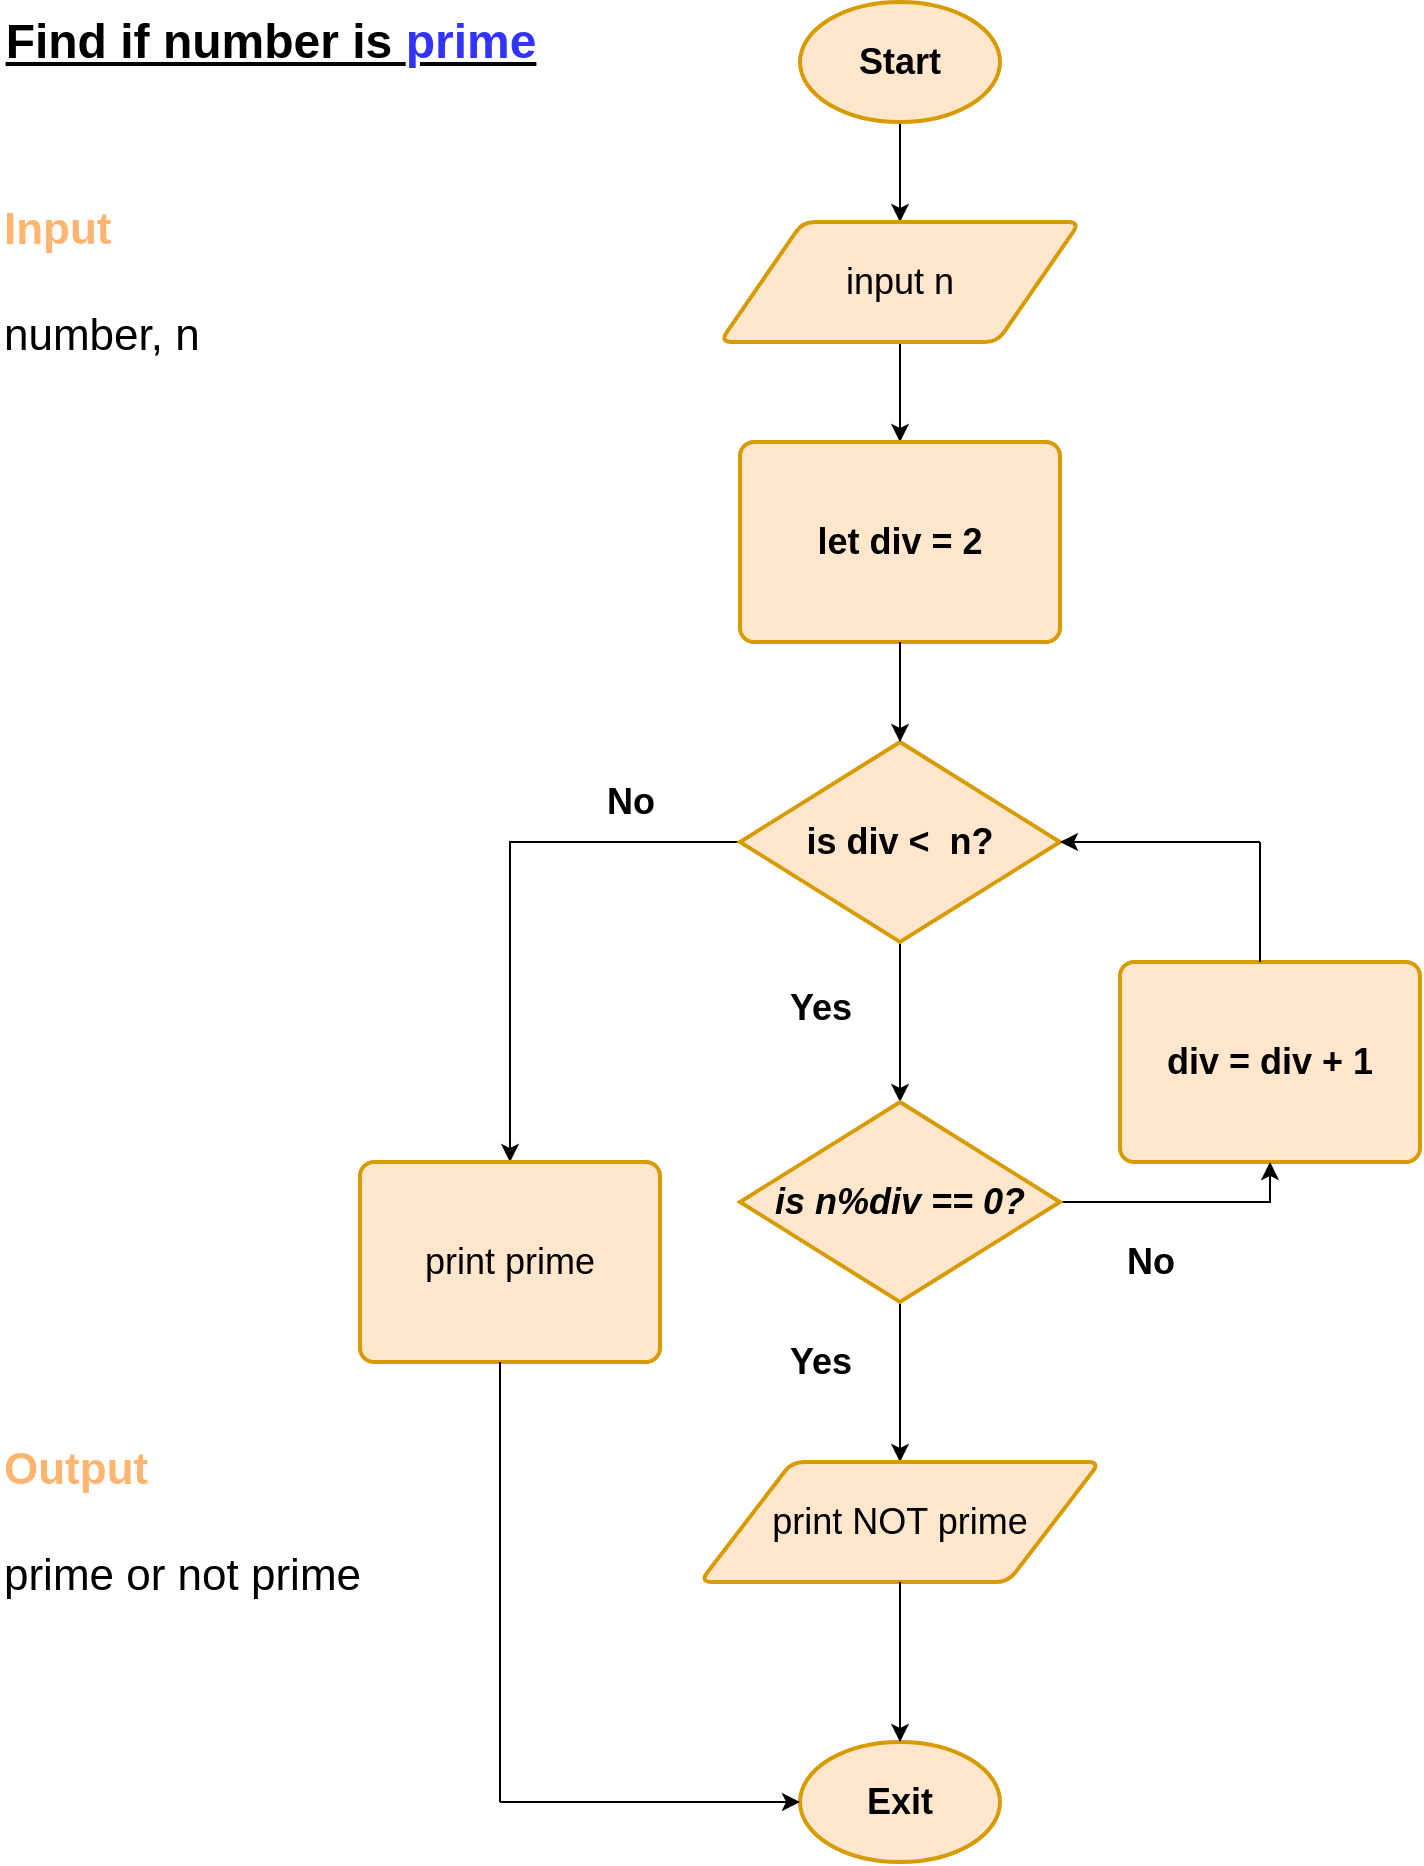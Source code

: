 <mxfile version="26.0.16">
  <diagram name="Page-1" id="TaMnGlr9pbOIGpODQGju">
    <mxGraphModel dx="1434" dy="884" grid="1" gridSize="10" guides="1" tooltips="1" connect="1" arrows="1" fold="1" page="1" pageScale="1" pageWidth="850" pageHeight="1100" math="0" shadow="0">
      <root>
        <mxCell id="0" />
        <mxCell id="1" parent="0" />
        <mxCell id="oIqqZ9csi47e3ND0LsDS-12" style="edgeStyle=orthogonalEdgeStyle;rounded=0;orthogonalLoop=1;jettySize=auto;html=1;entryX=0.5;entryY=0;entryDx=0;entryDy=0;fontSize=18;fillColor=#ffe6cc;strokeColor=default;" edge="1" parent="1" source="oIqqZ9csi47e3ND0LsDS-1" target="oIqqZ9csi47e3ND0LsDS-3">
          <mxGeometry relative="1" as="geometry" />
        </mxCell>
        <mxCell id="oIqqZ9csi47e3ND0LsDS-1" value="Start" style="strokeWidth=2;html=1;shape=mxgraph.flowchart.start_1;whiteSpace=wrap;fontSize=18;fillColor=#ffe6cc;strokeColor=#d79b00;fontStyle=1" vertex="1" parent="1">
          <mxGeometry x="490" y="50" width="100" height="60" as="geometry" />
        </mxCell>
        <mxCell id="oIqqZ9csi47e3ND0LsDS-13" style="edgeStyle=orthogonalEdgeStyle;rounded=0;orthogonalLoop=1;jettySize=auto;html=1;entryX=0.5;entryY=0;entryDx=0;entryDy=0;fontSize=18;fillColor=#ffe6cc;strokeColor=default;" edge="1" parent="1" source="oIqqZ9csi47e3ND0LsDS-3" target="oIqqZ9csi47e3ND0LsDS-4">
          <mxGeometry relative="1" as="geometry" />
        </mxCell>
        <mxCell id="oIqqZ9csi47e3ND0LsDS-3" value="input n" style="shape=parallelogram;html=1;strokeWidth=2;perimeter=parallelogramPerimeter;whiteSpace=wrap;rounded=1;arcSize=12;size=0.23;fontSize=18;fillColor=#ffe6cc;strokeColor=#d79b00;" vertex="1" parent="1">
          <mxGeometry x="450" y="160" width="180" height="60" as="geometry" />
        </mxCell>
        <mxCell id="oIqqZ9csi47e3ND0LsDS-4" value="let div = 2" style="rounded=1;whiteSpace=wrap;html=1;absoluteArcSize=1;arcSize=14;strokeWidth=2;fontSize=18;fillColor=#ffe6cc;strokeColor=#d79b00;fontStyle=1" vertex="1" parent="1">
          <mxGeometry x="460" y="270" width="160" height="100" as="geometry" />
        </mxCell>
        <mxCell id="oIqqZ9csi47e3ND0LsDS-17" style="edgeStyle=orthogonalEdgeStyle;rounded=0;orthogonalLoop=1;jettySize=auto;html=1;fontSize=18;fillColor=#ffe6cc;strokeColor=default;" edge="1" parent="1" source="oIqqZ9csi47e3ND0LsDS-5" target="oIqqZ9csi47e3ND0LsDS-7">
          <mxGeometry relative="1" as="geometry" />
        </mxCell>
        <mxCell id="oIqqZ9csi47e3ND0LsDS-24" style="edgeStyle=orthogonalEdgeStyle;rounded=0;orthogonalLoop=1;jettySize=auto;html=1;entryX=0.5;entryY=0;entryDx=0;entryDy=0;fontSize=18;fillColor=#ffe6cc;strokeColor=default;" edge="1" parent="1" source="oIqqZ9csi47e3ND0LsDS-5" target="oIqqZ9csi47e3ND0LsDS-8">
          <mxGeometry relative="1" as="geometry" />
        </mxCell>
        <mxCell id="oIqqZ9csi47e3ND0LsDS-5" value="is div &amp;lt;&amp;nbsp; n?" style="strokeWidth=2;html=1;shape=mxgraph.flowchart.decision;whiteSpace=wrap;fontSize=18;fillColor=#ffe6cc;strokeColor=#d79b00;fontStyle=1" vertex="1" parent="1">
          <mxGeometry x="460" y="420" width="160" height="100" as="geometry" />
        </mxCell>
        <mxCell id="oIqqZ9csi47e3ND0LsDS-6" value="div = div + 1" style="rounded=1;whiteSpace=wrap;html=1;absoluteArcSize=1;arcSize=14;strokeWidth=2;fontSize=18;fillColor=#ffe6cc;strokeColor=#d79b00;fontStyle=1" vertex="1" parent="1">
          <mxGeometry x="650" y="530" width="150" height="100" as="geometry" />
        </mxCell>
        <mxCell id="oIqqZ9csi47e3ND0LsDS-19" style="edgeStyle=orthogonalEdgeStyle;rounded=0;orthogonalLoop=1;jettySize=auto;html=1;entryX=0.5;entryY=0;entryDx=0;entryDy=0;fontSize=18;fillColor=#ffe6cc;strokeColor=default;" edge="1" parent="1" source="oIqqZ9csi47e3ND0LsDS-7" target="oIqqZ9csi47e3ND0LsDS-9">
          <mxGeometry relative="1" as="geometry" />
        </mxCell>
        <mxCell id="oIqqZ9csi47e3ND0LsDS-22" style="edgeStyle=orthogonalEdgeStyle;rounded=0;orthogonalLoop=1;jettySize=auto;html=1;entryX=0.5;entryY=1;entryDx=0;entryDy=0;fontSize=18;fillColor=#ffe6cc;strokeColor=default;" edge="1" parent="1" source="oIqqZ9csi47e3ND0LsDS-7" target="oIqqZ9csi47e3ND0LsDS-6">
          <mxGeometry relative="1" as="geometry" />
        </mxCell>
        <mxCell id="oIqqZ9csi47e3ND0LsDS-7" value="is n%div == 0?" style="strokeWidth=2;html=1;shape=mxgraph.flowchart.decision;whiteSpace=wrap;fontSize=18;fillColor=#ffe6cc;strokeColor=#d79b00;fontStyle=3" vertex="1" parent="1">
          <mxGeometry x="460" y="600" width="160" height="100" as="geometry" />
        </mxCell>
        <mxCell id="oIqqZ9csi47e3ND0LsDS-8" value="print prime" style="rounded=1;whiteSpace=wrap;html=1;absoluteArcSize=1;arcSize=14;strokeWidth=2;fontSize=18;fillColor=#ffe6cc;strokeColor=#d79b00;" vertex="1" parent="1">
          <mxGeometry x="270" y="630" width="150" height="100" as="geometry" />
        </mxCell>
        <mxCell id="oIqqZ9csi47e3ND0LsDS-9" value="print NOT prime" style="shape=parallelogram;html=1;strokeWidth=2;perimeter=parallelogramPerimeter;whiteSpace=wrap;rounded=1;arcSize=12;size=0.23;fontSize=18;fillColor=#ffe6cc;strokeColor=#d79b00;" vertex="1" parent="1">
          <mxGeometry x="440" y="780" width="200" height="60" as="geometry" />
        </mxCell>
        <mxCell id="oIqqZ9csi47e3ND0LsDS-10" value="Exit" style="strokeWidth=2;html=1;shape=mxgraph.flowchart.start_1;whiteSpace=wrap;fontSize=18;fillColor=#ffe6cc;strokeColor=#d79b00;fontStyle=1" vertex="1" parent="1">
          <mxGeometry x="490" y="920" width="100" height="60" as="geometry" />
        </mxCell>
        <mxCell id="oIqqZ9csi47e3ND0LsDS-15" style="edgeStyle=orthogonalEdgeStyle;rounded=0;orthogonalLoop=1;jettySize=auto;html=1;entryX=0.5;entryY=0;entryDx=0;entryDy=0;entryPerimeter=0;fontSize=18;fillColor=#ffe6cc;strokeColor=default;" edge="1" parent="1" source="oIqqZ9csi47e3ND0LsDS-4" target="oIqqZ9csi47e3ND0LsDS-5">
          <mxGeometry relative="1" as="geometry" />
        </mxCell>
        <mxCell id="oIqqZ9csi47e3ND0LsDS-21" style="edgeStyle=orthogonalEdgeStyle;rounded=0;orthogonalLoop=1;jettySize=auto;html=1;entryX=0.5;entryY=0;entryDx=0;entryDy=0;entryPerimeter=0;fontSize=18;fillColor=#ffe6cc;strokeColor=default;" edge="1" parent="1" source="oIqqZ9csi47e3ND0LsDS-9" target="oIqqZ9csi47e3ND0LsDS-10">
          <mxGeometry relative="1" as="geometry" />
        </mxCell>
        <mxCell id="oIqqZ9csi47e3ND0LsDS-26" value="" style="endArrow=none;html=1;rounded=0;" edge="1" parent="1">
          <mxGeometry width="50" height="50" relative="1" as="geometry">
            <mxPoint x="720" y="530" as="sourcePoint" />
            <mxPoint x="720" y="470" as="targetPoint" />
          </mxGeometry>
        </mxCell>
        <mxCell id="oIqqZ9csi47e3ND0LsDS-27" value="" style="endArrow=classic;html=1;rounded=0;entryX=1;entryY=0.5;entryDx=0;entryDy=0;entryPerimeter=0;" edge="1" parent="1" target="oIqqZ9csi47e3ND0LsDS-5">
          <mxGeometry width="50" height="50" relative="1" as="geometry">
            <mxPoint x="720" y="470" as="sourcePoint" />
            <mxPoint x="750" y="430" as="targetPoint" />
          </mxGeometry>
        </mxCell>
        <mxCell id="oIqqZ9csi47e3ND0LsDS-28" value="" style="endArrow=none;html=1;rounded=0;" edge="1" parent="1">
          <mxGeometry width="50" height="50" relative="1" as="geometry">
            <mxPoint x="340" y="950" as="sourcePoint" />
            <mxPoint x="340" y="730" as="targetPoint" />
          </mxGeometry>
        </mxCell>
        <mxCell id="oIqqZ9csi47e3ND0LsDS-29" value="" style="endArrow=classic;html=1;rounded=0;entryX=0;entryY=0.5;entryDx=0;entryDy=0;entryPerimeter=0;" edge="1" parent="1" target="oIqqZ9csi47e3ND0LsDS-10">
          <mxGeometry width="50" height="50" relative="1" as="geometry">
            <mxPoint x="340" y="950" as="sourcePoint" />
            <mxPoint x="390" y="900" as="targetPoint" />
          </mxGeometry>
        </mxCell>
        <mxCell id="oIqqZ9csi47e3ND0LsDS-30" value="Yes" style="text;html=1;align=center;verticalAlign=middle;resizable=0;points=[];autosize=1;strokeColor=none;fillColor=none;fontSize=18;fontStyle=1" vertex="1" parent="1">
          <mxGeometry x="475" y="533" width="50" height="40" as="geometry" />
        </mxCell>
        <mxCell id="oIqqZ9csi47e3ND0LsDS-31" value="Yes" style="text;html=1;align=center;verticalAlign=middle;resizable=0;points=[];autosize=1;strokeColor=none;fillColor=none;fontSize=18;fontStyle=1" vertex="1" parent="1">
          <mxGeometry x="475" y="710" width="50" height="40" as="geometry" />
        </mxCell>
        <mxCell id="oIqqZ9csi47e3ND0LsDS-32" value="No" style="text;html=1;align=center;verticalAlign=middle;resizable=0;points=[];autosize=1;strokeColor=none;fillColor=none;fontSize=18;fontStyle=1" vertex="1" parent="1">
          <mxGeometry x="640" y="660" width="50" height="40" as="geometry" />
        </mxCell>
        <mxCell id="oIqqZ9csi47e3ND0LsDS-33" value="No" style="text;html=1;align=center;verticalAlign=middle;resizable=0;points=[];autosize=1;strokeColor=none;fillColor=none;fontSize=18;fontStyle=1" vertex="1" parent="1">
          <mxGeometry x="380" y="430" width="50" height="40" as="geometry" />
        </mxCell>
        <mxCell id="oIqqZ9csi47e3ND0LsDS-34" value="Find if number is &lt;font style=&quot;color: rgb(51, 51, 255);&quot;&gt;prime&lt;/font&gt;" style="text;html=1;align=center;verticalAlign=middle;resizable=0;points=[];autosize=1;strokeColor=none;fillColor=none;fontSize=24;fontStyle=5" vertex="1" parent="1">
          <mxGeometry x="90" y="50" width="270" height="40" as="geometry" />
        </mxCell>
        <mxCell id="oIqqZ9csi47e3ND0LsDS-35" value="&lt;b&gt;&lt;font style=&quot;color: rgb(255, 181, 112);&quot;&gt;Input&lt;/font&gt;&lt;/b&gt;&lt;div&gt;&lt;br&gt;&lt;/div&gt;&lt;div&gt;number, n&lt;/div&gt;" style="text;html=1;align=left;verticalAlign=middle;resizable=0;points=[];autosize=1;strokeColor=none;fillColor=none;fontSize=22;" vertex="1" parent="1">
          <mxGeometry x="90" y="145" width="120" height="90" as="geometry" />
        </mxCell>
        <mxCell id="oIqqZ9csi47e3ND0LsDS-36" value="&lt;font color=&quot;#ffb570&quot;&gt;&lt;b&gt;Output&lt;/b&gt;&lt;/font&gt;&lt;br&gt;&lt;div&gt;&lt;br&gt;&lt;/div&gt;&lt;div&gt;prime or not prime&lt;/div&gt;" style="text;html=1;align=left;verticalAlign=middle;resizable=0;points=[];autosize=1;strokeColor=none;fillColor=none;fontSize=22;" vertex="1" parent="1">
          <mxGeometry x="90" y="765" width="200" height="90" as="geometry" />
        </mxCell>
      </root>
    </mxGraphModel>
  </diagram>
</mxfile>
